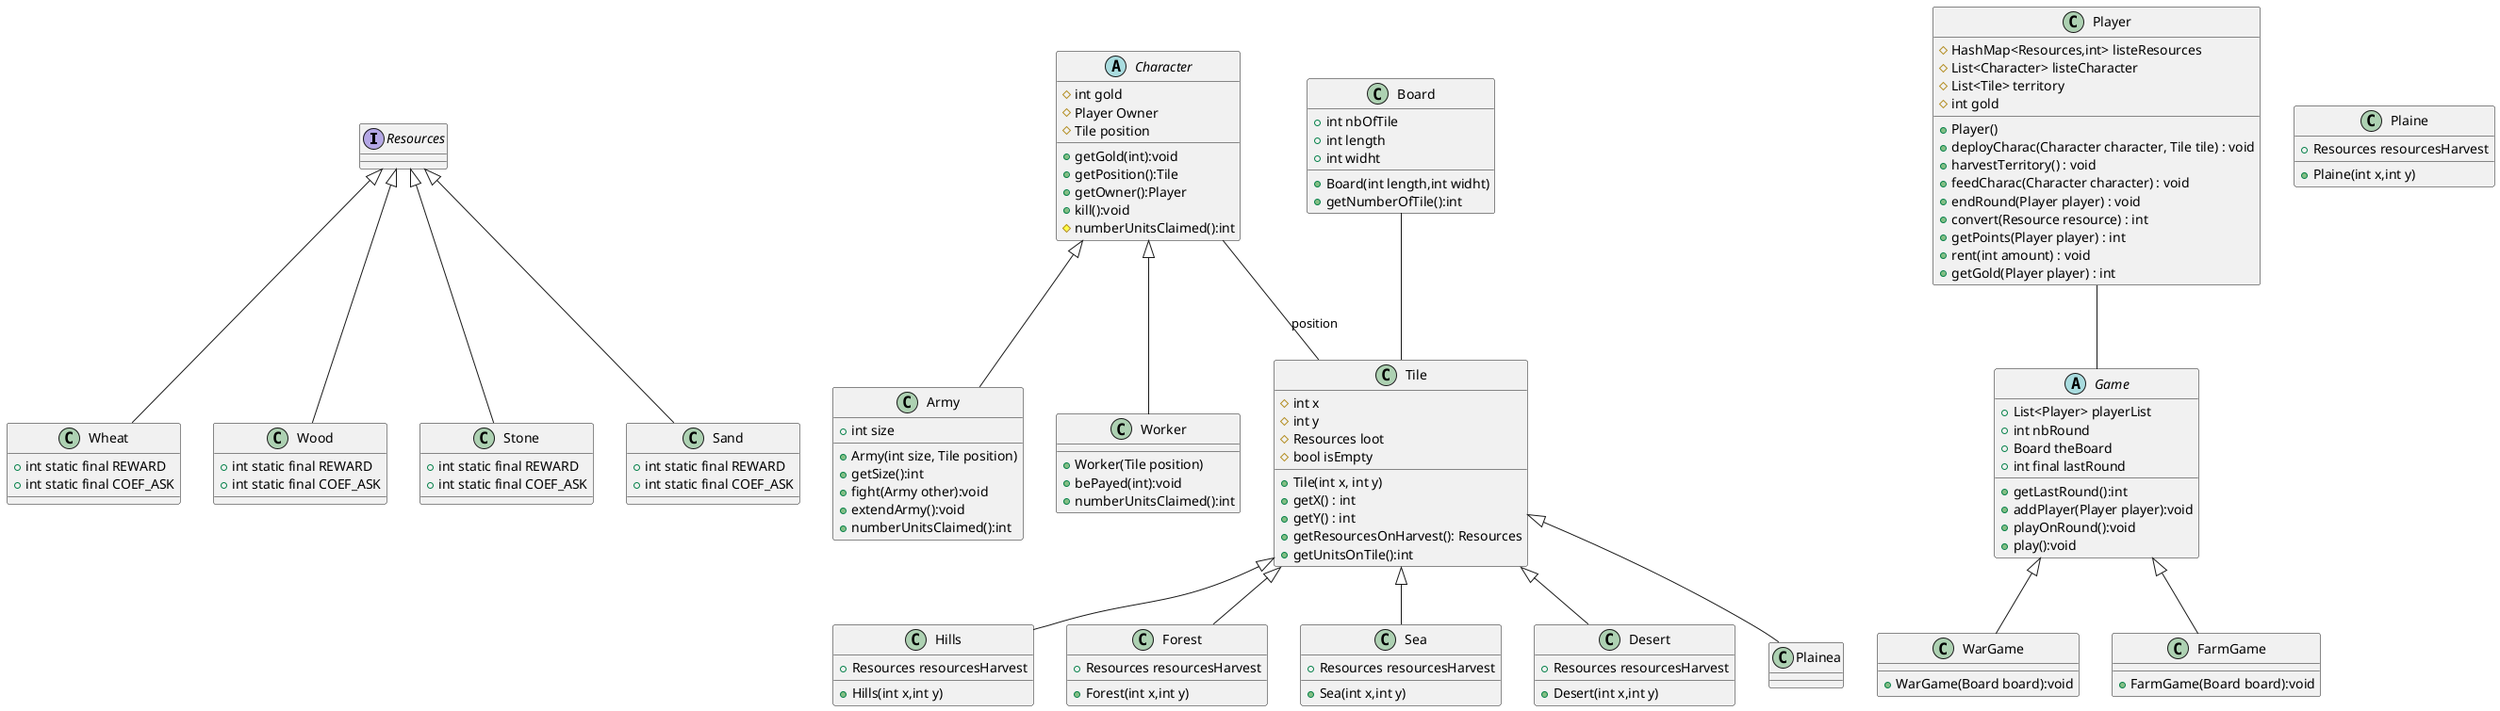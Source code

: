 @startuml
/'################################## Resources ##################################'/
interface Resources{

}
class Wheat{
+ int static final REWARD
+ int static final COEF_ASK

}
class Wood{
+ int static final REWARD
+ int static final COEF_ASK

}
class Stone{
+ int static final REWARD
+ int static final COEF_ASK

}
class Sand{
+ int static final REWARD
+ int static final COEF_ASK

}

/'====> definition'/

Resources <|-- Wheat
Resources <|-- Wood
Resources <|-- Stone
Resources <|-- Sand
/'################################################################################'/

/'################################## Character ##################################'/
abstract class Character{
# int gold
# Player Owner
# Tile position
+ getGold(int):void
+ getPosition():Tile
+ getOwner():Player
+ kill():void
# numberUnitsClaimed():int
}
/' mettre les fonctions qui servent à nourrir et payer dans player plutot pour pouvoir gerer les ressources directement dans player '/
class Army{
+ int size

+ Army(int size, Tile position)
+ getSize():int
+ fight(Army other):void
+ extendArmy():void
+ numberUnitsClaimed():int
}
class Worker{
+ Worker(Tile position)
+ bePayed(int):void
+ numberUnitsClaimed():int
}

/'====> definition'/
Character<|-- Army
Character<|-- Worker

/'###############################################################################'/

/'################################## Player ##################################'/
class Player{
# HashMap<Resources,int> listeResources
# List<Character> listeCharacter
# List<Tile> territory
# int gold
+Player()
+ deployCharac(Character character, Tile tile) : void
+ harvestTerritory() : void
+ feedCharac(Character character) : void
+ endRound(Player player) : void
+ convert(Resource resource) : int
+ getPoints(Player player) : int
+ rent(int amount) : void
+ getGold(Player player) : int

}
/'############################################################################"'/

/'################################## Board ##################################'/
class Board{
+ int nbOfTile
+ int length
+ int widht
+Board(int length,int widht)
+getNumberOfTile():int
}
class Tile{
# int x
# int y
# Resources loot
# bool isEmpty
+ Tile(int x, int y)
+ getX() : int
+ getY() : int
+ getResourcesOnHarvest(): Resources
+ getUnitsOnTile():int
}
class Hills{
+ Resources resourcesHarvest
+ Hills(int x,int y)
}

class Forest{
+ Resources resourcesHarvest
+ Forest(int x,int y)
}

class Plaine{
+ Resources resourcesHarvest
+ Plaine(int x,int y)
}

class Sea{
+ Resources resourcesHarvest
+ Sea(int x,int y)
} 
class Desert{
+ Resources resourcesHarvest
+ Desert(int x,int y)
}

/'====> definition'/
Board -- Tile
Tile <|-- Hills
Tile <|-- Forest
Tile <|-- Plainea	
Tile <|-- Sea
Tile <|-- Desert

/'###########################################################################"'/
/'#################################### Game #################################"'/


abstract class Game{

+ List<Player> playerList
+ int nbRound
+ Board theBoard
+ int final lastRound

+ getLastRound():int
+ addPlayer(Player player):void
+ playOnRound():void
+ play():void


}
class WarGame{

+ WarGame(Board board):void
}

class FarmGame{

+ FarmGame(Board board):void
}

Game <|-- FarmGame
Game <|-- WarGame

/'###########################################################################"'/

Character -- Tile : position
Player -- Game
/'Tile -- Resources : Harvest
Player -- Character : deploy'/
@enduml